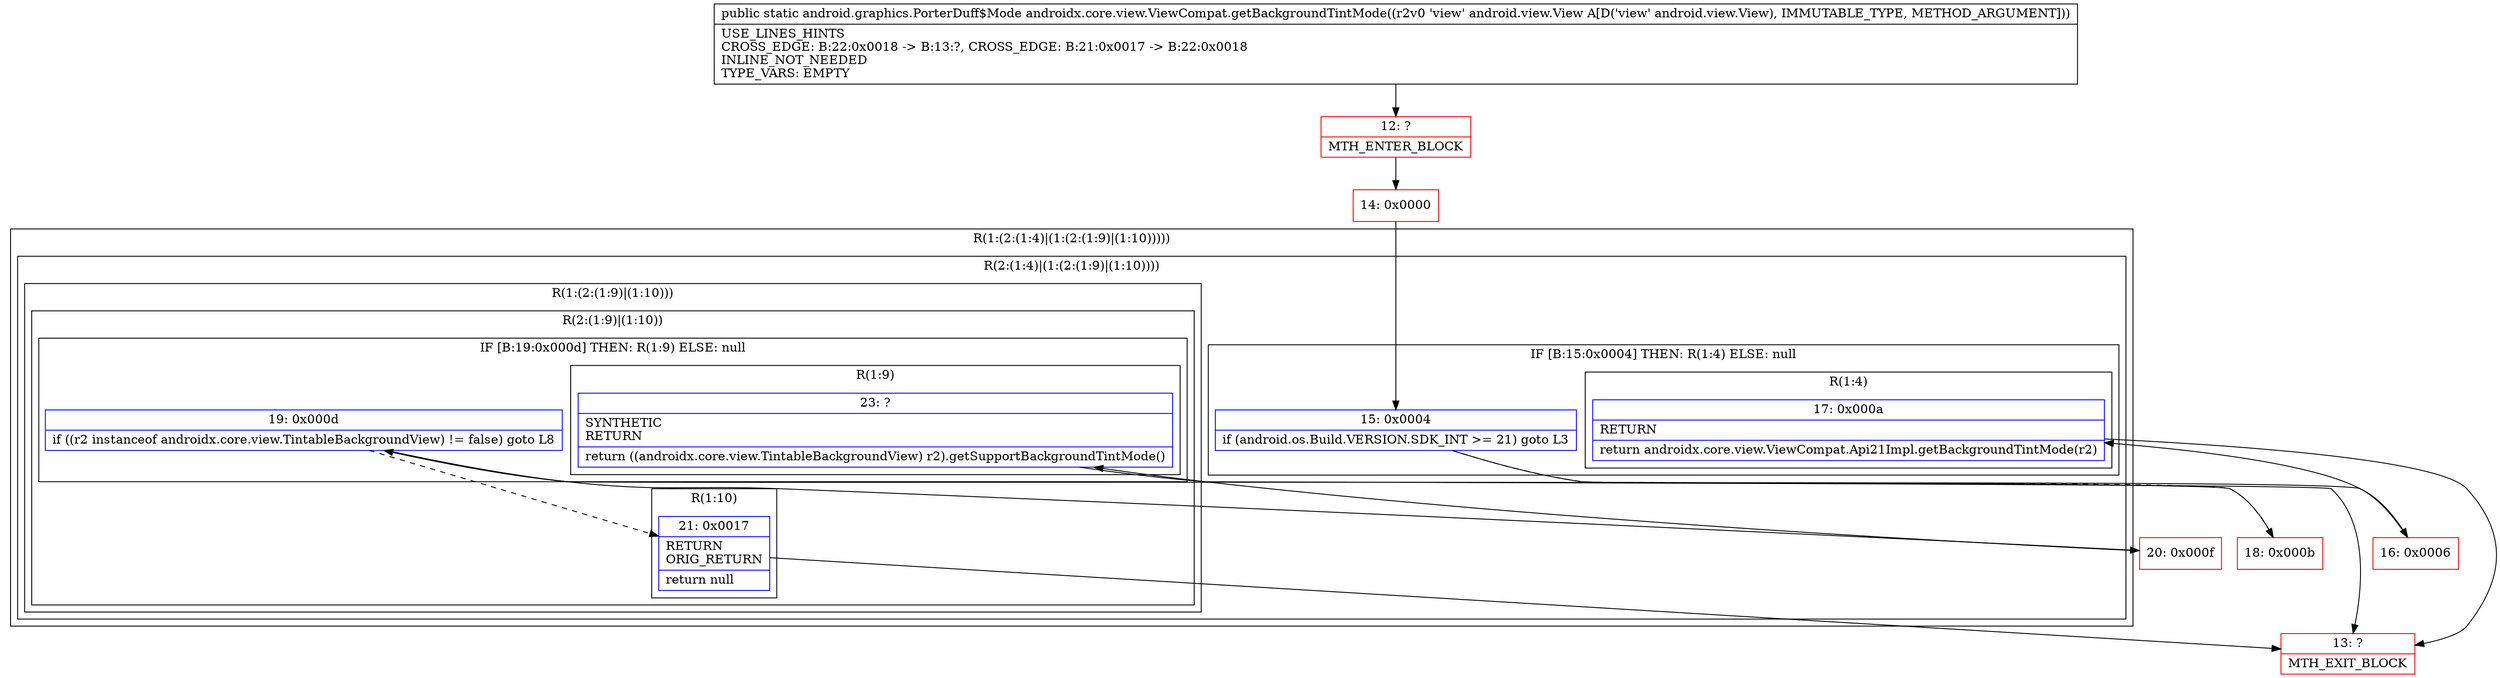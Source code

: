 digraph "CFG forandroidx.core.view.ViewCompat.getBackgroundTintMode(Landroid\/view\/View;)Landroid\/graphics\/PorterDuff$Mode;" {
subgraph cluster_Region_945829994 {
label = "R(1:(2:(1:4)|(1:(2:(1:9)|(1:10)))))";
node [shape=record,color=blue];
subgraph cluster_Region_1817822539 {
label = "R(2:(1:4)|(1:(2:(1:9)|(1:10))))";
node [shape=record,color=blue];
subgraph cluster_IfRegion_1657117604 {
label = "IF [B:15:0x0004] THEN: R(1:4) ELSE: null";
node [shape=record,color=blue];
Node_15 [shape=record,label="{15\:\ 0x0004|if (android.os.Build.VERSION.SDK_INT \>= 21) goto L3\l}"];
subgraph cluster_Region_1705117801 {
label = "R(1:4)";
node [shape=record,color=blue];
Node_17 [shape=record,label="{17\:\ 0x000a|RETURN\l|return androidx.core.view.ViewCompat.Api21Impl.getBackgroundTintMode(r2)\l}"];
}
}
subgraph cluster_Region_1555615711 {
label = "R(1:(2:(1:9)|(1:10)))";
node [shape=record,color=blue];
subgraph cluster_Region_2120825502 {
label = "R(2:(1:9)|(1:10))";
node [shape=record,color=blue];
subgraph cluster_IfRegion_809473612 {
label = "IF [B:19:0x000d] THEN: R(1:9) ELSE: null";
node [shape=record,color=blue];
Node_19 [shape=record,label="{19\:\ 0x000d|if ((r2 instanceof androidx.core.view.TintableBackgroundView) != false) goto L8\l}"];
subgraph cluster_Region_1168847202 {
label = "R(1:9)";
node [shape=record,color=blue];
Node_23 [shape=record,label="{23\:\ ?|SYNTHETIC\lRETURN\l|return ((androidx.core.view.TintableBackgroundView) r2).getSupportBackgroundTintMode()\l}"];
}
}
subgraph cluster_Region_1601685567 {
label = "R(1:10)";
node [shape=record,color=blue];
Node_21 [shape=record,label="{21\:\ 0x0017|RETURN\lORIG_RETURN\l|return null\l}"];
}
}
}
}
}
Node_12 [shape=record,color=red,label="{12\:\ ?|MTH_ENTER_BLOCK\l}"];
Node_14 [shape=record,color=red,label="{14\:\ 0x0000}"];
Node_16 [shape=record,color=red,label="{16\:\ 0x0006}"];
Node_13 [shape=record,color=red,label="{13\:\ ?|MTH_EXIT_BLOCK\l}"];
Node_18 [shape=record,color=red,label="{18\:\ 0x000b}"];
Node_20 [shape=record,color=red,label="{20\:\ 0x000f}"];
MethodNode[shape=record,label="{public static android.graphics.PorterDuff$Mode androidx.core.view.ViewCompat.getBackgroundTintMode((r2v0 'view' android.view.View A[D('view' android.view.View), IMMUTABLE_TYPE, METHOD_ARGUMENT]))  | USE_LINES_HINTS\lCROSS_EDGE: B:22:0x0018 \-\> B:13:?, CROSS_EDGE: B:21:0x0017 \-\> B:22:0x0018\lINLINE_NOT_NEEDED\lTYPE_VARS: EMPTY\l}"];
MethodNode -> Node_12;Node_15 -> Node_16;
Node_15 -> Node_18[style=dashed];
Node_17 -> Node_13;
Node_19 -> Node_20;
Node_19 -> Node_21[style=dashed];
Node_23 -> Node_13;
Node_21 -> Node_13;
Node_12 -> Node_14;
Node_14 -> Node_15;
Node_16 -> Node_17;
Node_18 -> Node_19;
Node_20 -> Node_23;
}

